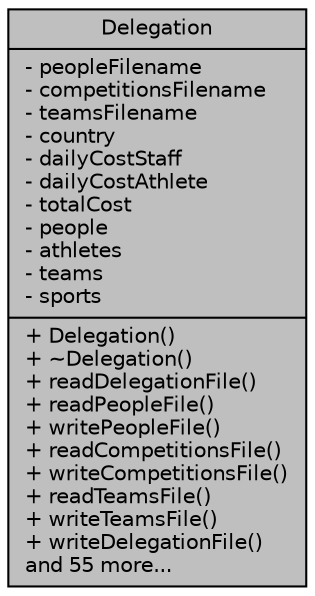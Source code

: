 digraph "Delegation"
{
 // LATEX_PDF_SIZE
  edge [fontname="Helvetica",fontsize="10",labelfontname="Helvetica",labelfontsize="10"];
  node [fontname="Helvetica",fontsize="10",shape=record];
  Node1 [label="{Delegation\n|- peopleFilename\l- competitionsFilename\l- teamsFilename\l- country\l- dailyCostStaff\l- dailyCostAthlete\l- totalCost\l- people\l- athletes\l- teams\l- sports\l|+ Delegation()\l+ ~Delegation()\l+ readDelegationFile()\l+ readPeopleFile()\l+ writePeopleFile()\l+ readCompetitionsFile()\l+ writeCompetitionsFile()\l+ readTeamsFile()\l+ writeTeamsFile()\l+ writeDelegationFile()\land 55 more...\l}",height=0.2,width=0.4,color="black", fillcolor="grey75", style="filled", fontcolor="black",tooltip=" "];
}
